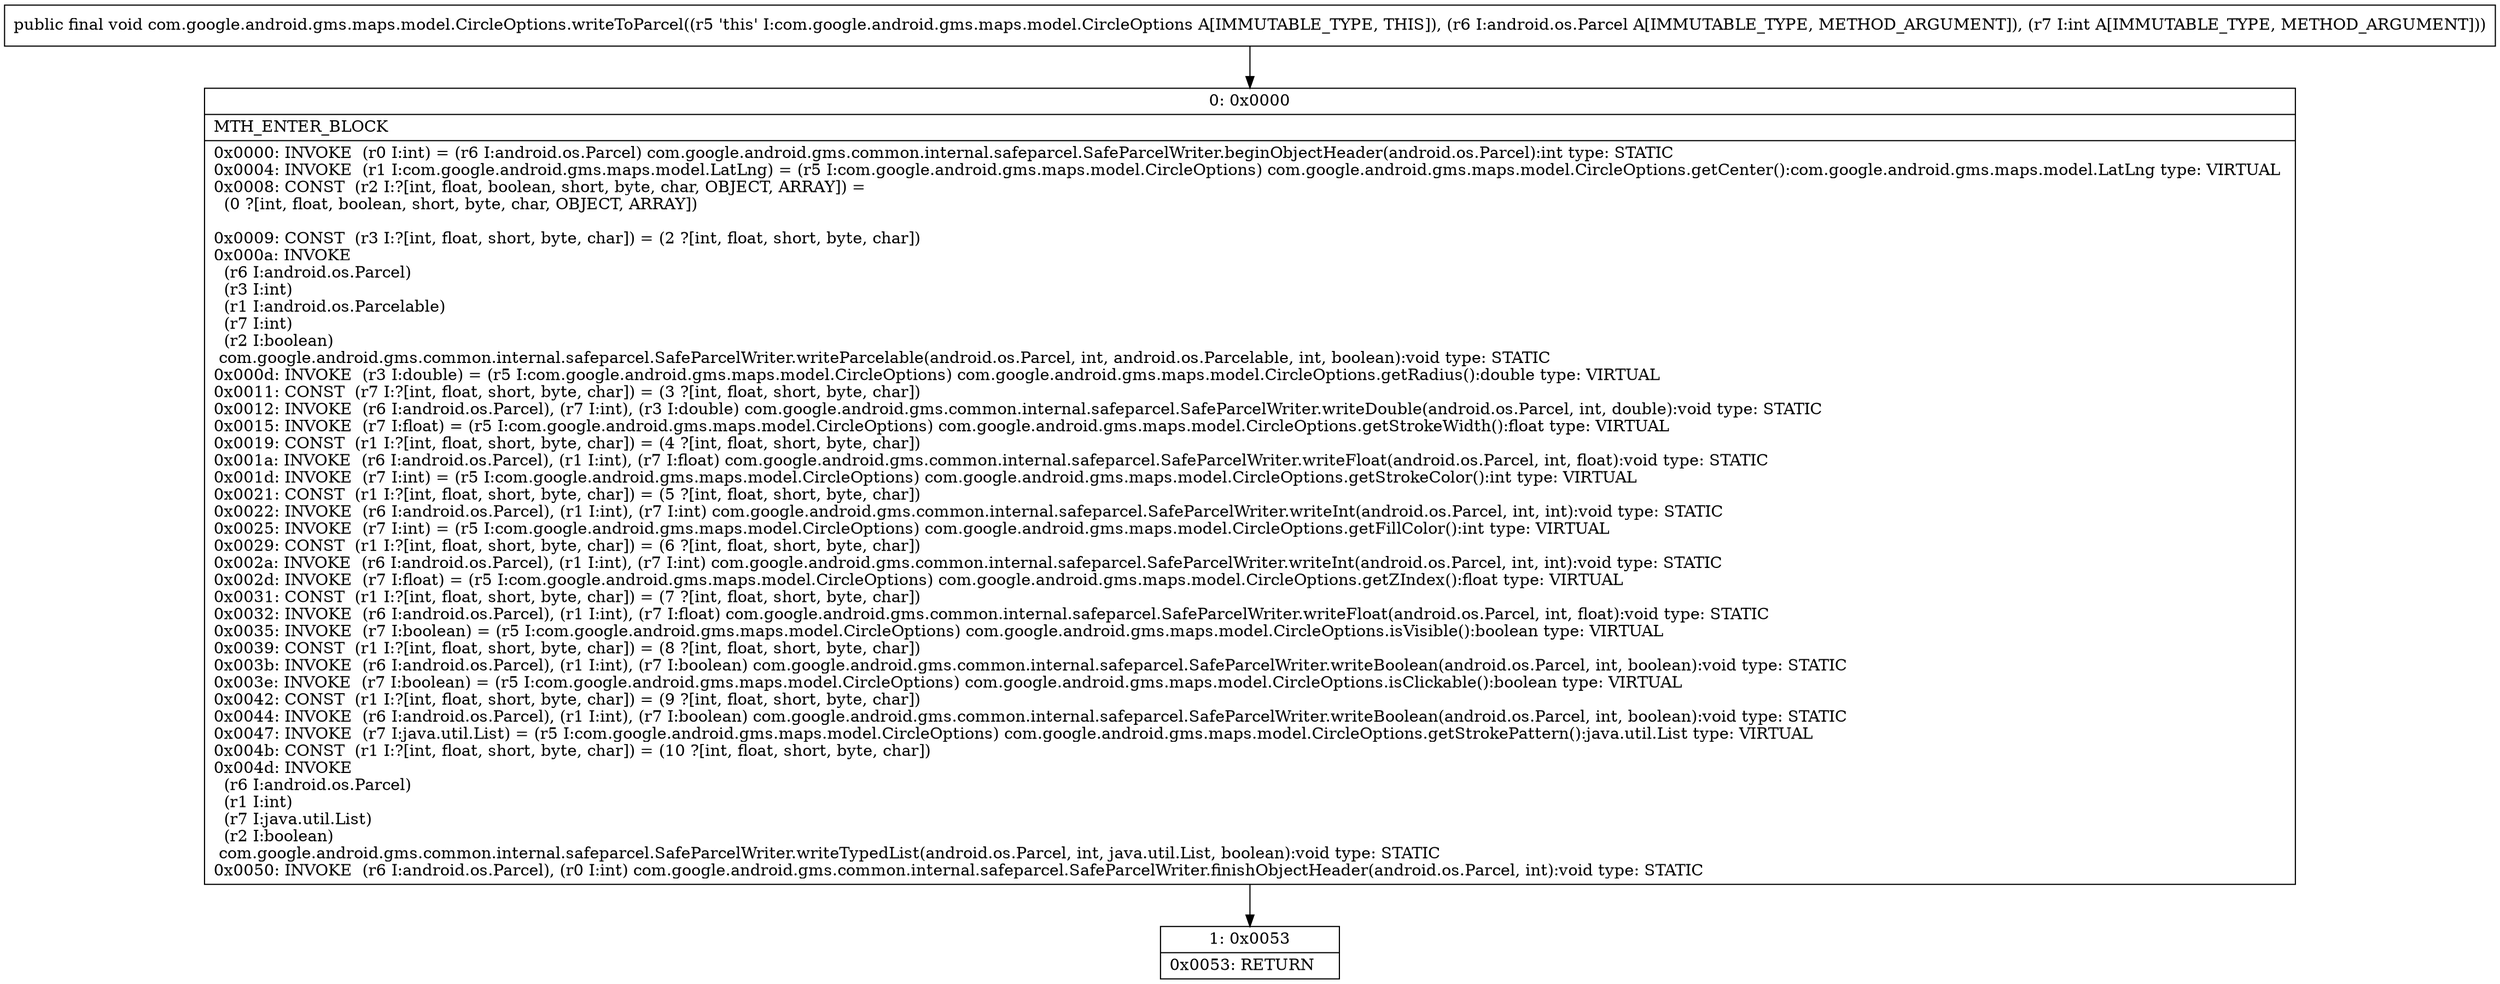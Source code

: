 digraph "CFG forcom.google.android.gms.maps.model.CircleOptions.writeToParcel(Landroid\/os\/Parcel;I)V" {
Node_0 [shape=record,label="{0\:\ 0x0000|MTH_ENTER_BLOCK\l|0x0000: INVOKE  (r0 I:int) = (r6 I:android.os.Parcel) com.google.android.gms.common.internal.safeparcel.SafeParcelWriter.beginObjectHeader(android.os.Parcel):int type: STATIC \l0x0004: INVOKE  (r1 I:com.google.android.gms.maps.model.LatLng) = (r5 I:com.google.android.gms.maps.model.CircleOptions) com.google.android.gms.maps.model.CircleOptions.getCenter():com.google.android.gms.maps.model.LatLng type: VIRTUAL \l0x0008: CONST  (r2 I:?[int, float, boolean, short, byte, char, OBJECT, ARRAY]) = \l  (0 ?[int, float, boolean, short, byte, char, OBJECT, ARRAY])\l \l0x0009: CONST  (r3 I:?[int, float, short, byte, char]) = (2 ?[int, float, short, byte, char]) \l0x000a: INVOKE  \l  (r6 I:android.os.Parcel)\l  (r3 I:int)\l  (r1 I:android.os.Parcelable)\l  (r7 I:int)\l  (r2 I:boolean)\l com.google.android.gms.common.internal.safeparcel.SafeParcelWriter.writeParcelable(android.os.Parcel, int, android.os.Parcelable, int, boolean):void type: STATIC \l0x000d: INVOKE  (r3 I:double) = (r5 I:com.google.android.gms.maps.model.CircleOptions) com.google.android.gms.maps.model.CircleOptions.getRadius():double type: VIRTUAL \l0x0011: CONST  (r7 I:?[int, float, short, byte, char]) = (3 ?[int, float, short, byte, char]) \l0x0012: INVOKE  (r6 I:android.os.Parcel), (r7 I:int), (r3 I:double) com.google.android.gms.common.internal.safeparcel.SafeParcelWriter.writeDouble(android.os.Parcel, int, double):void type: STATIC \l0x0015: INVOKE  (r7 I:float) = (r5 I:com.google.android.gms.maps.model.CircleOptions) com.google.android.gms.maps.model.CircleOptions.getStrokeWidth():float type: VIRTUAL \l0x0019: CONST  (r1 I:?[int, float, short, byte, char]) = (4 ?[int, float, short, byte, char]) \l0x001a: INVOKE  (r6 I:android.os.Parcel), (r1 I:int), (r7 I:float) com.google.android.gms.common.internal.safeparcel.SafeParcelWriter.writeFloat(android.os.Parcel, int, float):void type: STATIC \l0x001d: INVOKE  (r7 I:int) = (r5 I:com.google.android.gms.maps.model.CircleOptions) com.google.android.gms.maps.model.CircleOptions.getStrokeColor():int type: VIRTUAL \l0x0021: CONST  (r1 I:?[int, float, short, byte, char]) = (5 ?[int, float, short, byte, char]) \l0x0022: INVOKE  (r6 I:android.os.Parcel), (r1 I:int), (r7 I:int) com.google.android.gms.common.internal.safeparcel.SafeParcelWriter.writeInt(android.os.Parcel, int, int):void type: STATIC \l0x0025: INVOKE  (r7 I:int) = (r5 I:com.google.android.gms.maps.model.CircleOptions) com.google.android.gms.maps.model.CircleOptions.getFillColor():int type: VIRTUAL \l0x0029: CONST  (r1 I:?[int, float, short, byte, char]) = (6 ?[int, float, short, byte, char]) \l0x002a: INVOKE  (r6 I:android.os.Parcel), (r1 I:int), (r7 I:int) com.google.android.gms.common.internal.safeparcel.SafeParcelWriter.writeInt(android.os.Parcel, int, int):void type: STATIC \l0x002d: INVOKE  (r7 I:float) = (r5 I:com.google.android.gms.maps.model.CircleOptions) com.google.android.gms.maps.model.CircleOptions.getZIndex():float type: VIRTUAL \l0x0031: CONST  (r1 I:?[int, float, short, byte, char]) = (7 ?[int, float, short, byte, char]) \l0x0032: INVOKE  (r6 I:android.os.Parcel), (r1 I:int), (r7 I:float) com.google.android.gms.common.internal.safeparcel.SafeParcelWriter.writeFloat(android.os.Parcel, int, float):void type: STATIC \l0x0035: INVOKE  (r7 I:boolean) = (r5 I:com.google.android.gms.maps.model.CircleOptions) com.google.android.gms.maps.model.CircleOptions.isVisible():boolean type: VIRTUAL \l0x0039: CONST  (r1 I:?[int, float, short, byte, char]) = (8 ?[int, float, short, byte, char]) \l0x003b: INVOKE  (r6 I:android.os.Parcel), (r1 I:int), (r7 I:boolean) com.google.android.gms.common.internal.safeparcel.SafeParcelWriter.writeBoolean(android.os.Parcel, int, boolean):void type: STATIC \l0x003e: INVOKE  (r7 I:boolean) = (r5 I:com.google.android.gms.maps.model.CircleOptions) com.google.android.gms.maps.model.CircleOptions.isClickable():boolean type: VIRTUAL \l0x0042: CONST  (r1 I:?[int, float, short, byte, char]) = (9 ?[int, float, short, byte, char]) \l0x0044: INVOKE  (r6 I:android.os.Parcel), (r1 I:int), (r7 I:boolean) com.google.android.gms.common.internal.safeparcel.SafeParcelWriter.writeBoolean(android.os.Parcel, int, boolean):void type: STATIC \l0x0047: INVOKE  (r7 I:java.util.List) = (r5 I:com.google.android.gms.maps.model.CircleOptions) com.google.android.gms.maps.model.CircleOptions.getStrokePattern():java.util.List type: VIRTUAL \l0x004b: CONST  (r1 I:?[int, float, short, byte, char]) = (10 ?[int, float, short, byte, char]) \l0x004d: INVOKE  \l  (r6 I:android.os.Parcel)\l  (r1 I:int)\l  (r7 I:java.util.List)\l  (r2 I:boolean)\l com.google.android.gms.common.internal.safeparcel.SafeParcelWriter.writeTypedList(android.os.Parcel, int, java.util.List, boolean):void type: STATIC \l0x0050: INVOKE  (r6 I:android.os.Parcel), (r0 I:int) com.google.android.gms.common.internal.safeparcel.SafeParcelWriter.finishObjectHeader(android.os.Parcel, int):void type: STATIC \l}"];
Node_1 [shape=record,label="{1\:\ 0x0053|0x0053: RETURN   \l}"];
MethodNode[shape=record,label="{public final void com.google.android.gms.maps.model.CircleOptions.writeToParcel((r5 'this' I:com.google.android.gms.maps.model.CircleOptions A[IMMUTABLE_TYPE, THIS]), (r6 I:android.os.Parcel A[IMMUTABLE_TYPE, METHOD_ARGUMENT]), (r7 I:int A[IMMUTABLE_TYPE, METHOD_ARGUMENT])) }"];
MethodNode -> Node_0;
Node_0 -> Node_1;
}


